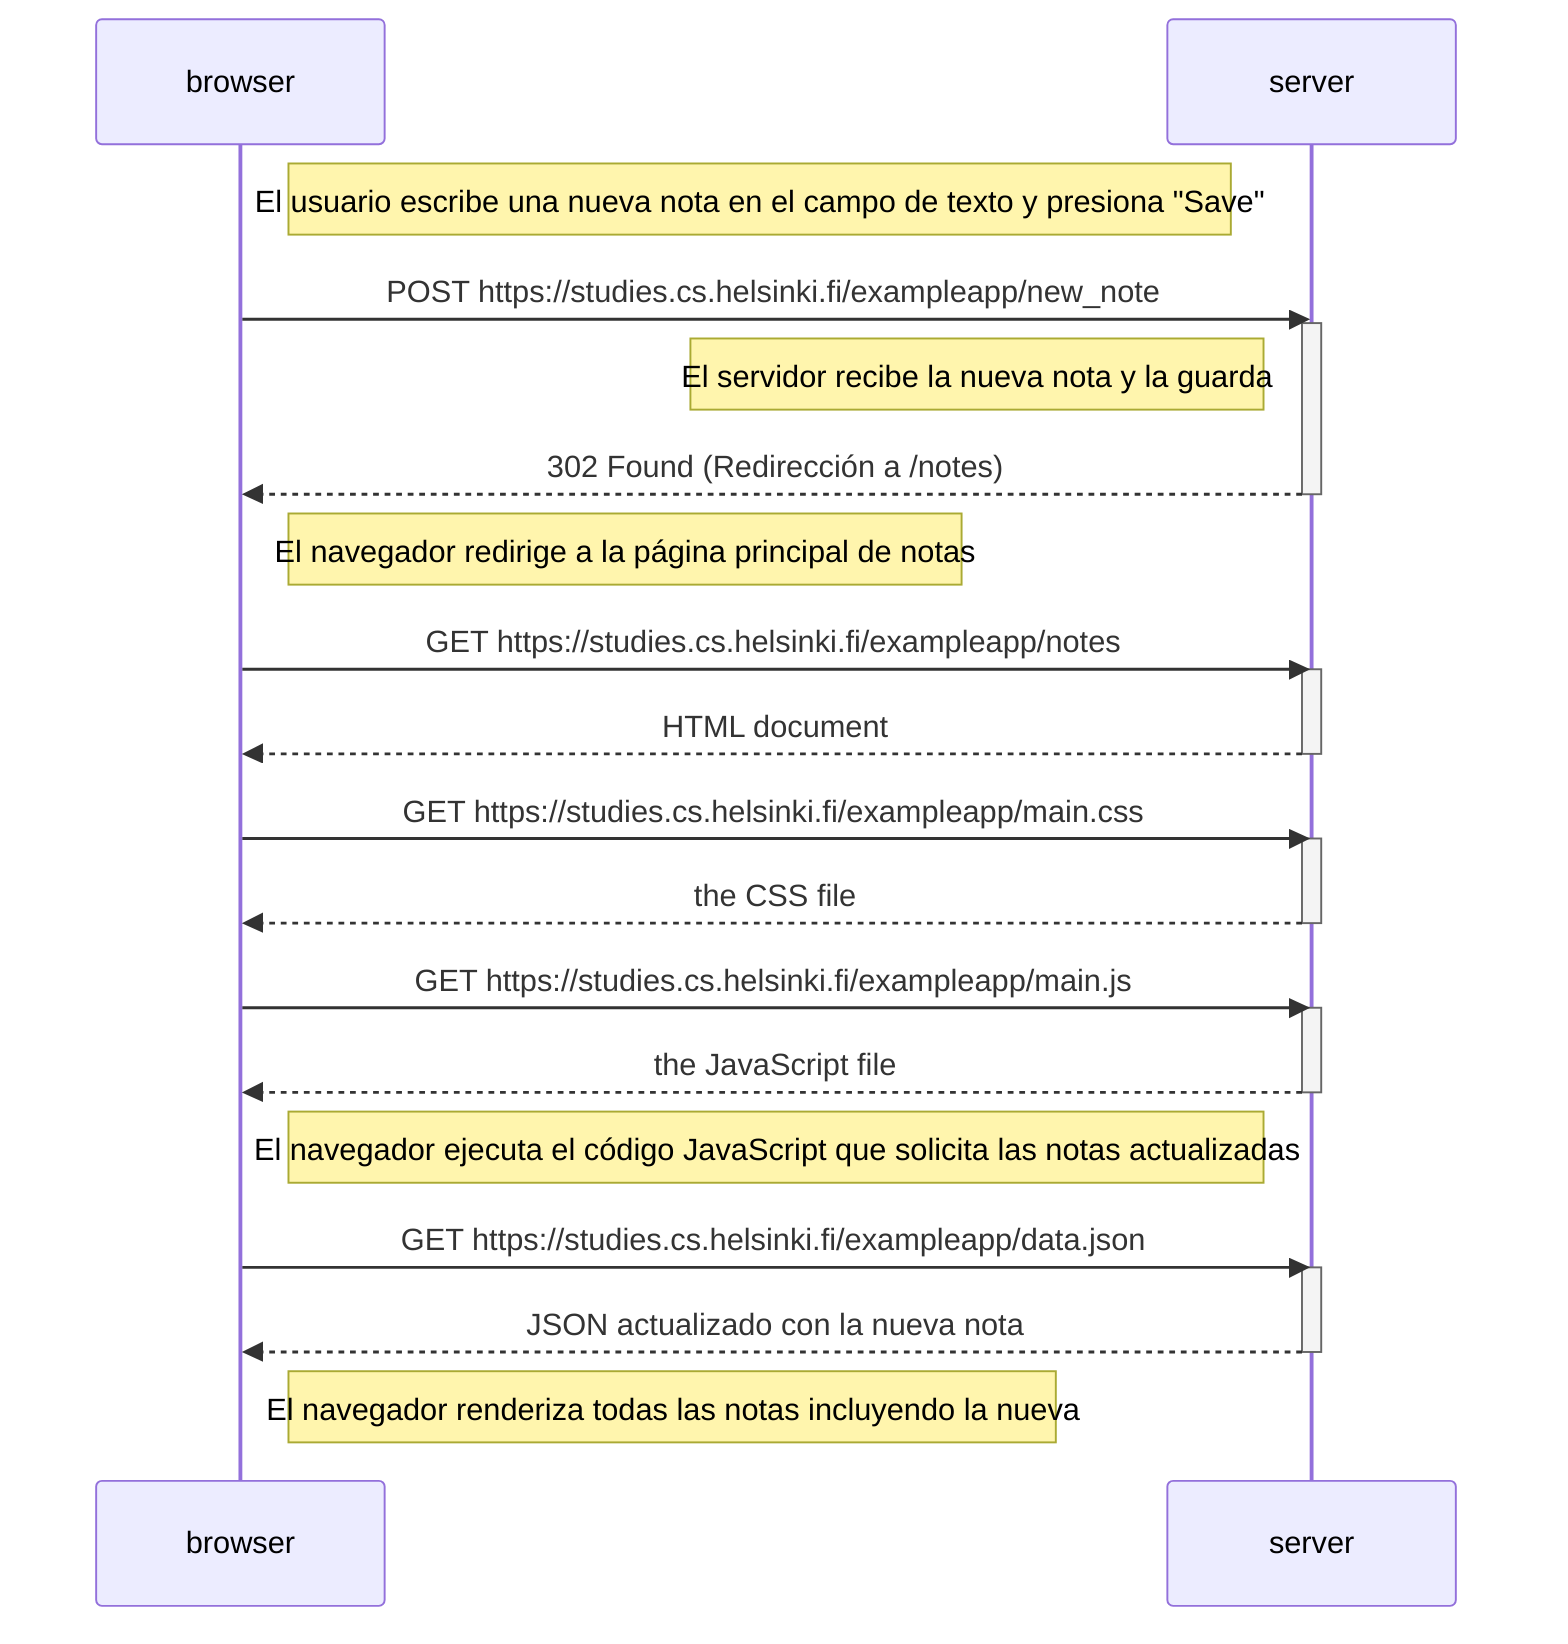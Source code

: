 sequenceDiagram
    participant browser
    participant server

    Note right of browser: El usuario escribe una nueva nota en el campo de texto y presiona "Save"

    browser->>server: POST https://studies.cs.helsinki.fi/exampleapp/new_note
    activate server
    Note left of server: El servidor recibe la nueva nota y la guarda
    server-->>browser: 302 Found (Redirección a /notes)
    deactivate server

    Note right of browser: El navegador redirige a la página principal de notas

    browser->>server: GET https://studies.cs.helsinki.fi/exampleapp/notes
    activate server
    server-->>browser: HTML document
    deactivate server

    browser->>server: GET https://studies.cs.helsinki.fi/exampleapp/main.css
    activate server
    server-->>browser: the CSS file
    deactivate server

    browser->>server: GET https://studies.cs.helsinki.fi/exampleapp/main.js
    activate server
    server-->>browser: the JavaScript file
    deactivate server

    Note right of browser: El navegador ejecuta el código JavaScript que solicita las notas actualizadas

    browser->>server: GET https://studies.cs.helsinki.fi/exampleapp/data.json
    activate server
    server-->>browser: JSON actualizado con la nueva nota
    deactivate server

    Note right of browser: El navegador renderiza todas las notas incluyendo la nueva